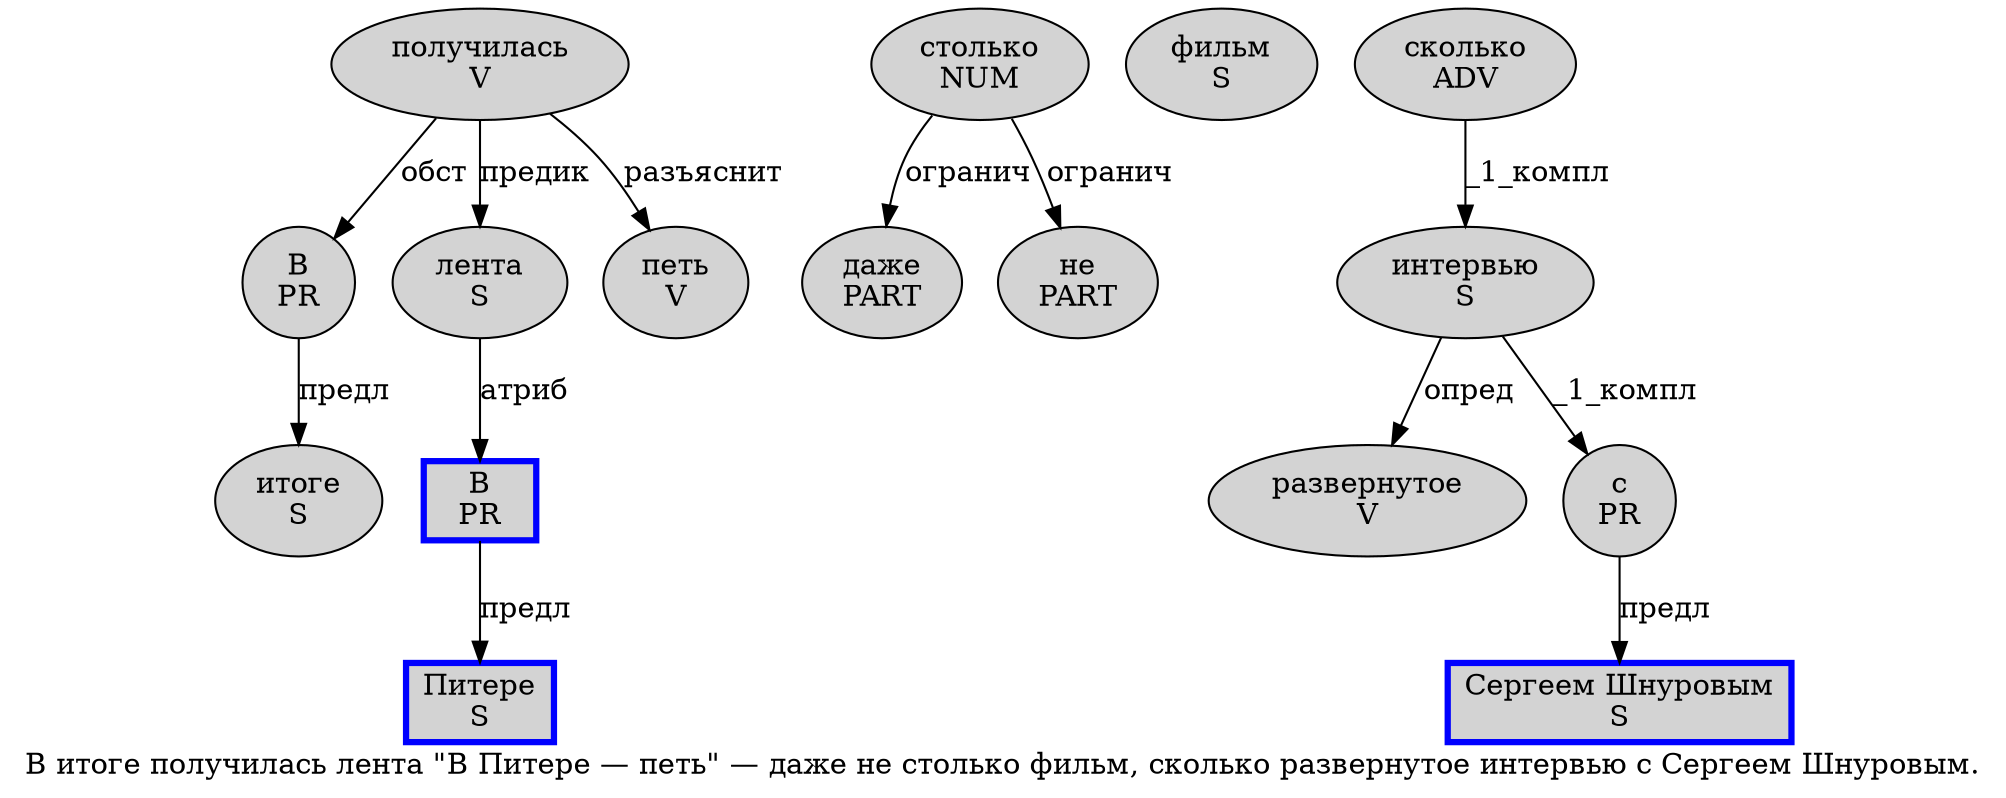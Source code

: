 digraph SENTENCE_1314 {
	graph [label="В итоге получилась лента \"В Питере — петь\" — даже не столько фильм, сколько развернутое интервью с Сергеем Шнуровым."]
	node [style=filled]
		0 [label="В
PR" color="" fillcolor=lightgray penwidth=1 shape=ellipse]
		1 [label="итоге
S" color="" fillcolor=lightgray penwidth=1 shape=ellipse]
		2 [label="получилась
V" color="" fillcolor=lightgray penwidth=1 shape=ellipse]
		3 [label="лента
S" color="" fillcolor=lightgray penwidth=1 shape=ellipse]
		5 [label="В
PR" color=blue fillcolor=lightgray penwidth=3 shape=box]
		6 [label="Питере
S" color=blue fillcolor=lightgray penwidth=3 shape=box]
		8 [label="петь
V" color="" fillcolor=lightgray penwidth=1 shape=ellipse]
		11 [label="даже
PART" color="" fillcolor=lightgray penwidth=1 shape=ellipse]
		12 [label="не
PART" color="" fillcolor=lightgray penwidth=1 shape=ellipse]
		13 [label="столько
NUM" color="" fillcolor=lightgray penwidth=1 shape=ellipse]
		14 [label="фильм
S" color="" fillcolor=lightgray penwidth=1 shape=ellipse]
		16 [label="сколько
ADV" color="" fillcolor=lightgray penwidth=1 shape=ellipse]
		17 [label="развернутое
V" color="" fillcolor=lightgray penwidth=1 shape=ellipse]
		18 [label="интервью
S" color="" fillcolor=lightgray penwidth=1 shape=ellipse]
		19 [label="с
PR" color="" fillcolor=lightgray penwidth=1 shape=ellipse]
		20 [label="Сергеем Шнуровым
S" color=blue fillcolor=lightgray penwidth=3 shape=box]
			5 -> 6 [label="предл"]
			16 -> 18 [label="_1_компл"]
			3 -> 5 [label="атриб"]
			13 -> 11 [label="огранич"]
			13 -> 12 [label="огранич"]
			18 -> 17 [label="опред"]
			18 -> 19 [label="_1_компл"]
			2 -> 0 [label="обст"]
			2 -> 3 [label="предик"]
			2 -> 8 [label="разъяснит"]
			19 -> 20 [label="предл"]
			0 -> 1 [label="предл"]
}